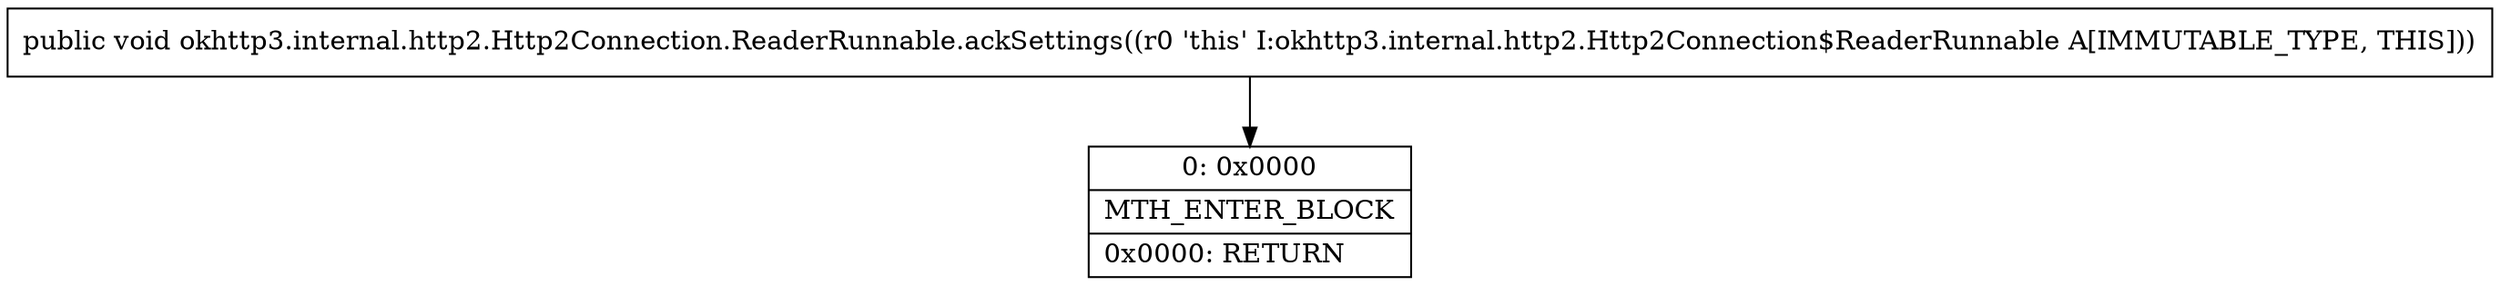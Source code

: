 digraph "CFG forokhttp3.internal.http2.Http2Connection.ReaderRunnable.ackSettings()V" {
Node_0 [shape=record,label="{0\:\ 0x0000|MTH_ENTER_BLOCK\l|0x0000: RETURN   \l}"];
MethodNode[shape=record,label="{public void okhttp3.internal.http2.Http2Connection.ReaderRunnable.ackSettings((r0 'this' I:okhttp3.internal.http2.Http2Connection$ReaderRunnable A[IMMUTABLE_TYPE, THIS])) }"];
MethodNode -> Node_0;
}

